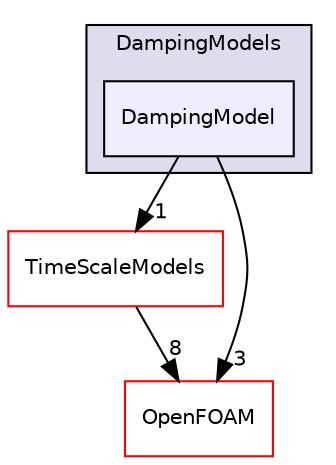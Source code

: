 digraph "src/lagrangian/intermediate/submodels/MPPIC/DampingModels/DampingModel" {
  bgcolor=transparent;
  compound=true
  node [ fontsize="10", fontname="Helvetica"];
  edge [ labelfontsize="10", labelfontname="Helvetica"];
  subgraph clusterdir_484d790da51935ae18363cf32470940d {
    graph [ bgcolor="#ddddee", pencolor="black", label="DampingModels" fontname="Helvetica", fontsize="10", URL="dir_484d790da51935ae18363cf32470940d.html"]
  dir_e6727266115e59a049f25e343b476fec [shape=box, label="DampingModel", style="filled", fillcolor="#eeeeff", pencolor="black", URL="dir_e6727266115e59a049f25e343b476fec.html"];
  }
  dir_eb34afd0ce3dd2051d17f60c79db9853 [shape=box label="TimeScaleModels" color="red" URL="dir_eb34afd0ce3dd2051d17f60c79db9853.html"];
  dir_c5473ff19b20e6ec4dfe5c310b3778a8 [shape=box label="OpenFOAM" color="red" URL="dir_c5473ff19b20e6ec4dfe5c310b3778a8.html"];
  dir_eb34afd0ce3dd2051d17f60c79db9853->dir_c5473ff19b20e6ec4dfe5c310b3778a8 [headlabel="8", labeldistance=1.5 headhref="dir_001585_001888.html"];
  dir_e6727266115e59a049f25e343b476fec->dir_eb34afd0ce3dd2051d17f60c79db9853 [headlabel="1", labeldistance=1.5 headhref="dir_001570_001585.html"];
  dir_e6727266115e59a049f25e343b476fec->dir_c5473ff19b20e6ec4dfe5c310b3778a8 [headlabel="3", labeldistance=1.5 headhref="dir_001570_001888.html"];
}

